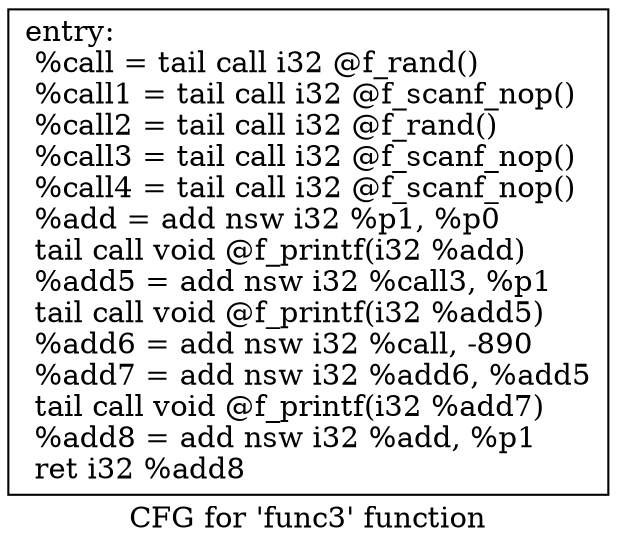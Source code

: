 digraph "CFG for 'func3' function" {
	label="CFG for 'func3' function";

	Node0x5639da8636a0 [shape=record,label="{entry:\l  %call = tail call i32 @f_rand()\l  %call1 = tail call i32 @f_scanf_nop()\l  %call2 = tail call i32 @f_rand()\l  %call3 = tail call i32 @f_scanf_nop()\l  %call4 = tail call i32 @f_scanf_nop()\l  %add = add nsw i32 %p1, %p0\l  tail call void @f_printf(i32 %add)\l  %add5 = add nsw i32 %call3, %p1\l  tail call void @f_printf(i32 %add5)\l  %add6 = add nsw i32 %call, -890\l  %add7 = add nsw i32 %add6, %add5\l  tail call void @f_printf(i32 %add7)\l  %add8 = add nsw i32 %add, %p1\l  ret i32 %add8\l}"];
}
